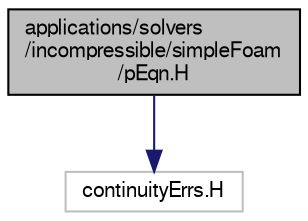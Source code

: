digraph "applications/solvers/incompressible/simpleFoam/pEqn.H"
{
  bgcolor="transparent";
  edge [fontname="FreeSans",fontsize="10",labelfontname="FreeSans",labelfontsize="10"];
  node [fontname="FreeSans",fontsize="10",shape=record];
  Node0 [label="applications/solvers\l/incompressible/simpleFoam\l/pEqn.H",height=0.2,width=0.4,color="black", fillcolor="grey75", style="filled", fontcolor="black"];
  Node0 -> Node1 [color="midnightblue",fontsize="10",style="solid",fontname="FreeSans"];
  Node1 [label="continuityErrs.H",height=0.2,width=0.4,color="grey75"];
}
